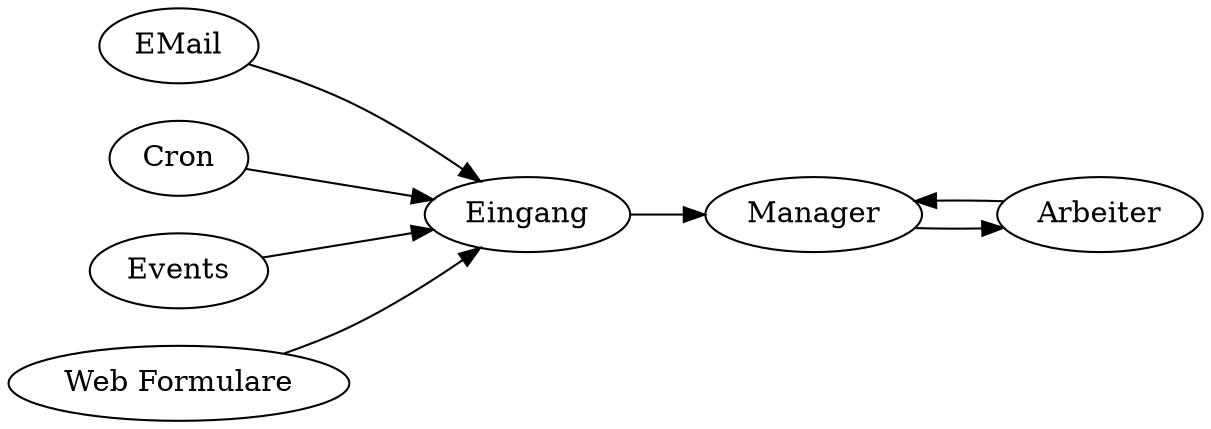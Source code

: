 digraph komponenten_logisch {
    rankdir=LR;

    EMail -> Eingang;
    Cron -> Eingang;
    Events -> Eingang;
    forms[label="Web Formulare"];
    forms -> Eingang;

    Eingang -> Manager;

    Manager -> Arbeiter;
    Arbeiter -> Manager;
}
